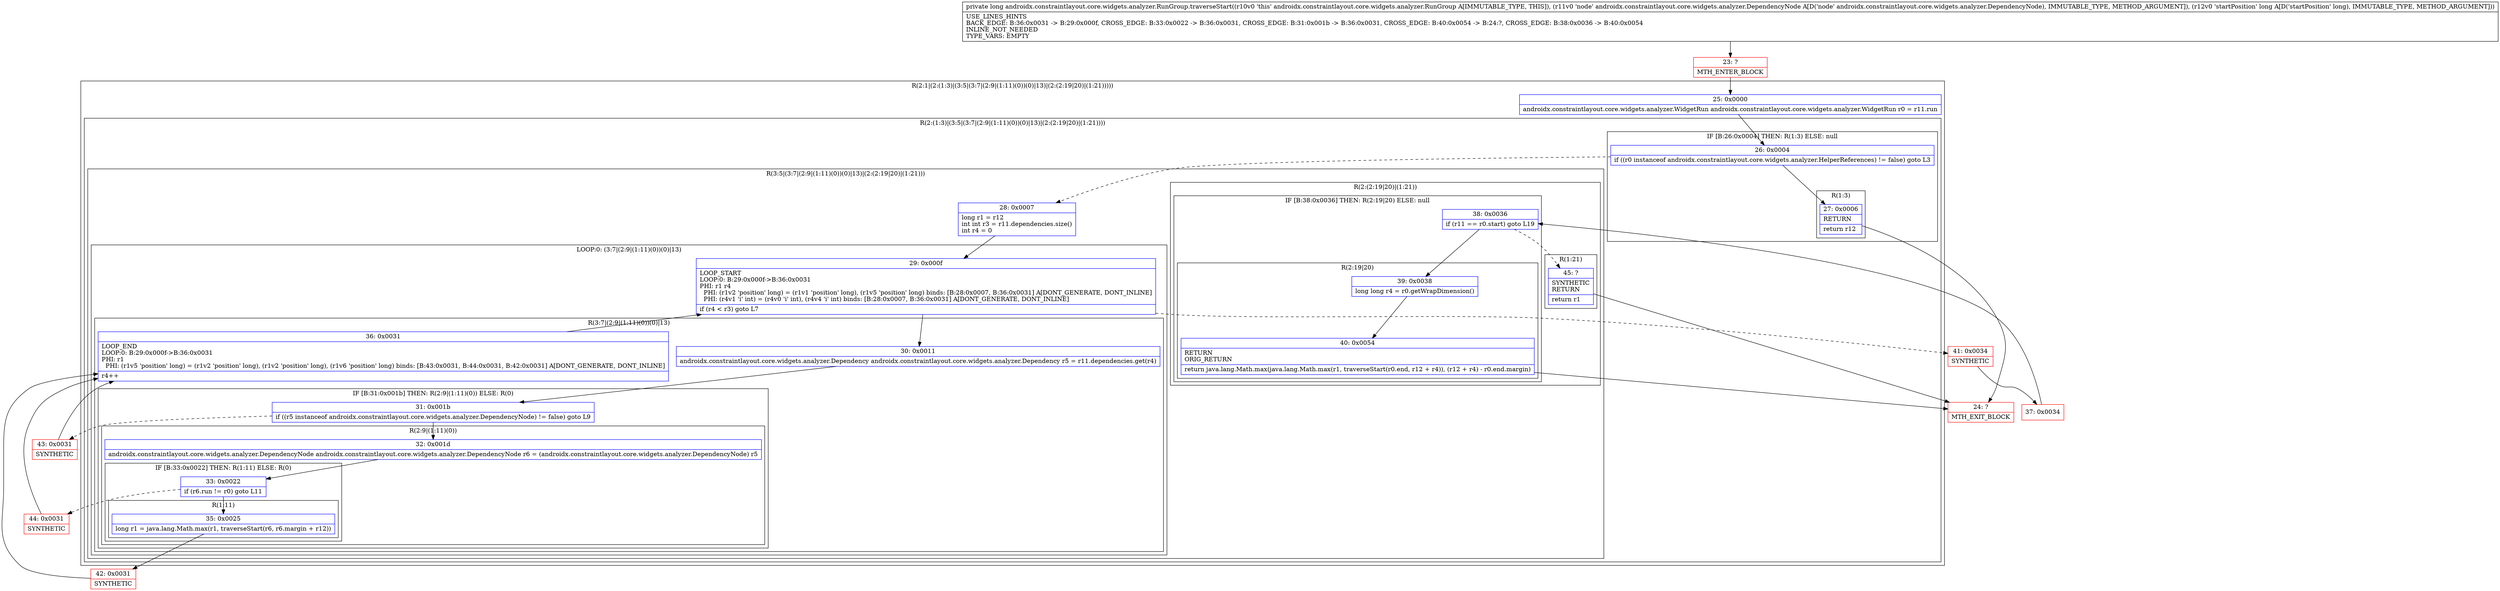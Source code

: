 digraph "CFG forandroidx.constraintlayout.core.widgets.analyzer.RunGroup.traverseStart(Landroidx\/constraintlayout\/core\/widgets\/analyzer\/DependencyNode;J)J" {
subgraph cluster_Region_1416589496 {
label = "R(2:1|(2:(1:3)|(3:5|(3:7|(2:9|(1:11)(0))(0)|13)|(2:(2:19|20)|(1:21)))))";
node [shape=record,color=blue];
Node_25 [shape=record,label="{25\:\ 0x0000|androidx.constraintlayout.core.widgets.analyzer.WidgetRun androidx.constraintlayout.core.widgets.analyzer.WidgetRun r0 = r11.run\l}"];
subgraph cluster_Region_1429011160 {
label = "R(2:(1:3)|(3:5|(3:7|(2:9|(1:11)(0))(0)|13)|(2:(2:19|20)|(1:21))))";
node [shape=record,color=blue];
subgraph cluster_IfRegion_595460183 {
label = "IF [B:26:0x0004] THEN: R(1:3) ELSE: null";
node [shape=record,color=blue];
Node_26 [shape=record,label="{26\:\ 0x0004|if ((r0 instanceof androidx.constraintlayout.core.widgets.analyzer.HelperReferences) != false) goto L3\l}"];
subgraph cluster_Region_1384577943 {
label = "R(1:3)";
node [shape=record,color=blue];
Node_27 [shape=record,label="{27\:\ 0x0006|RETURN\l|return r12\l}"];
}
}
subgraph cluster_Region_61664372 {
label = "R(3:5|(3:7|(2:9|(1:11)(0))(0)|13)|(2:(2:19|20)|(1:21)))";
node [shape=record,color=blue];
Node_28 [shape=record,label="{28\:\ 0x0007|long r1 = r12\lint int r3 = r11.dependencies.size()\lint r4 = 0\l}"];
subgraph cluster_LoopRegion_531409148 {
label = "LOOP:0: (3:7|(2:9|(1:11)(0))(0)|13)";
node [shape=record,color=blue];
Node_29 [shape=record,label="{29\:\ 0x000f|LOOP_START\lLOOP:0: B:29:0x000f\-\>B:36:0x0031\lPHI: r1 r4 \l  PHI: (r1v2 'position' long) = (r1v1 'position' long), (r1v5 'position' long) binds: [B:28:0x0007, B:36:0x0031] A[DONT_GENERATE, DONT_INLINE]\l  PHI: (r4v1 'i' int) = (r4v0 'i' int), (r4v4 'i' int) binds: [B:28:0x0007, B:36:0x0031] A[DONT_GENERATE, DONT_INLINE]\l|if (r4 \< r3) goto L7\l}"];
subgraph cluster_Region_2064066609 {
label = "R(3:7|(2:9|(1:11)(0))(0)|13)";
node [shape=record,color=blue];
Node_30 [shape=record,label="{30\:\ 0x0011|androidx.constraintlayout.core.widgets.analyzer.Dependency androidx.constraintlayout.core.widgets.analyzer.Dependency r5 = r11.dependencies.get(r4)\l}"];
subgraph cluster_IfRegion_2108747880 {
label = "IF [B:31:0x001b] THEN: R(2:9|(1:11)(0)) ELSE: R(0)";
node [shape=record,color=blue];
Node_31 [shape=record,label="{31\:\ 0x001b|if ((r5 instanceof androidx.constraintlayout.core.widgets.analyzer.DependencyNode) != false) goto L9\l}"];
subgraph cluster_Region_1031282906 {
label = "R(2:9|(1:11)(0))";
node [shape=record,color=blue];
Node_32 [shape=record,label="{32\:\ 0x001d|androidx.constraintlayout.core.widgets.analyzer.DependencyNode androidx.constraintlayout.core.widgets.analyzer.DependencyNode r6 = (androidx.constraintlayout.core.widgets.analyzer.DependencyNode) r5\l}"];
subgraph cluster_IfRegion_458249434 {
label = "IF [B:33:0x0022] THEN: R(1:11) ELSE: R(0)";
node [shape=record,color=blue];
Node_33 [shape=record,label="{33\:\ 0x0022|if (r6.run != r0) goto L11\l}"];
subgraph cluster_Region_440639071 {
label = "R(1:11)";
node [shape=record,color=blue];
Node_35 [shape=record,label="{35\:\ 0x0025|long r1 = java.lang.Math.max(r1, traverseStart(r6, r6.margin + r12))\l}"];
}
subgraph cluster_Region_1791842083 {
label = "R(0)";
node [shape=record,color=blue];
}
}
}
subgraph cluster_Region_1968845012 {
label = "R(0)";
node [shape=record,color=blue];
}
}
Node_36 [shape=record,label="{36\:\ 0x0031|LOOP_END\lLOOP:0: B:29:0x000f\-\>B:36:0x0031\lPHI: r1 \l  PHI: (r1v5 'position' long) = (r1v2 'position' long), (r1v2 'position' long), (r1v6 'position' long) binds: [B:43:0x0031, B:44:0x0031, B:42:0x0031] A[DONT_GENERATE, DONT_INLINE]\l|r4++\l}"];
}
}
subgraph cluster_Region_1192427165 {
label = "R(2:(2:19|20)|(1:21))";
node [shape=record,color=blue];
subgraph cluster_IfRegion_2143713131 {
label = "IF [B:38:0x0036] THEN: R(2:19|20) ELSE: null";
node [shape=record,color=blue];
Node_38 [shape=record,label="{38\:\ 0x0036|if (r11 == r0.start) goto L19\l}"];
subgraph cluster_Region_1342386843 {
label = "R(2:19|20)";
node [shape=record,color=blue];
Node_39 [shape=record,label="{39\:\ 0x0038|long long r4 = r0.getWrapDimension()\l}"];
Node_40 [shape=record,label="{40\:\ 0x0054|RETURN\lORIG_RETURN\l|return java.lang.Math.max(java.lang.Math.max(r1, traverseStart(r0.end, r12 + r4)), (r12 + r4) \- r0.end.margin)\l}"];
}
}
subgraph cluster_Region_1458753363 {
label = "R(1:21)";
node [shape=record,color=blue];
Node_45 [shape=record,label="{45\:\ ?|SYNTHETIC\lRETURN\l|return r1\l}"];
}
}
}
}
}
Node_23 [shape=record,color=red,label="{23\:\ ?|MTH_ENTER_BLOCK\l}"];
Node_24 [shape=record,color=red,label="{24\:\ ?|MTH_EXIT_BLOCK\l}"];
Node_42 [shape=record,color=red,label="{42\:\ 0x0031|SYNTHETIC\l}"];
Node_44 [shape=record,color=red,label="{44\:\ 0x0031|SYNTHETIC\l}"];
Node_43 [shape=record,color=red,label="{43\:\ 0x0031|SYNTHETIC\l}"];
Node_41 [shape=record,color=red,label="{41\:\ 0x0034|SYNTHETIC\l}"];
Node_37 [shape=record,color=red,label="{37\:\ 0x0034}"];
MethodNode[shape=record,label="{private long androidx.constraintlayout.core.widgets.analyzer.RunGroup.traverseStart((r10v0 'this' androidx.constraintlayout.core.widgets.analyzer.RunGroup A[IMMUTABLE_TYPE, THIS]), (r11v0 'node' androidx.constraintlayout.core.widgets.analyzer.DependencyNode A[D('node' androidx.constraintlayout.core.widgets.analyzer.DependencyNode), IMMUTABLE_TYPE, METHOD_ARGUMENT]), (r12v0 'startPosition' long A[D('startPosition' long), IMMUTABLE_TYPE, METHOD_ARGUMENT]))  | USE_LINES_HINTS\lBACK_EDGE: B:36:0x0031 \-\> B:29:0x000f, CROSS_EDGE: B:33:0x0022 \-\> B:36:0x0031, CROSS_EDGE: B:31:0x001b \-\> B:36:0x0031, CROSS_EDGE: B:40:0x0054 \-\> B:24:?, CROSS_EDGE: B:38:0x0036 \-\> B:40:0x0054\lINLINE_NOT_NEEDED\lTYPE_VARS: EMPTY\l}"];
MethodNode -> Node_23;Node_25 -> Node_26;
Node_26 -> Node_27;
Node_26 -> Node_28[style=dashed];
Node_27 -> Node_24;
Node_28 -> Node_29;
Node_29 -> Node_30;
Node_29 -> Node_41[style=dashed];
Node_30 -> Node_31;
Node_31 -> Node_32;
Node_31 -> Node_43[style=dashed];
Node_32 -> Node_33;
Node_33 -> Node_35;
Node_33 -> Node_44[style=dashed];
Node_35 -> Node_42;
Node_36 -> Node_29;
Node_38 -> Node_39;
Node_38 -> Node_45[style=dashed];
Node_39 -> Node_40;
Node_40 -> Node_24;
Node_45 -> Node_24;
Node_23 -> Node_25;
Node_42 -> Node_36;
Node_44 -> Node_36;
Node_43 -> Node_36;
Node_41 -> Node_37;
Node_37 -> Node_38;
}

